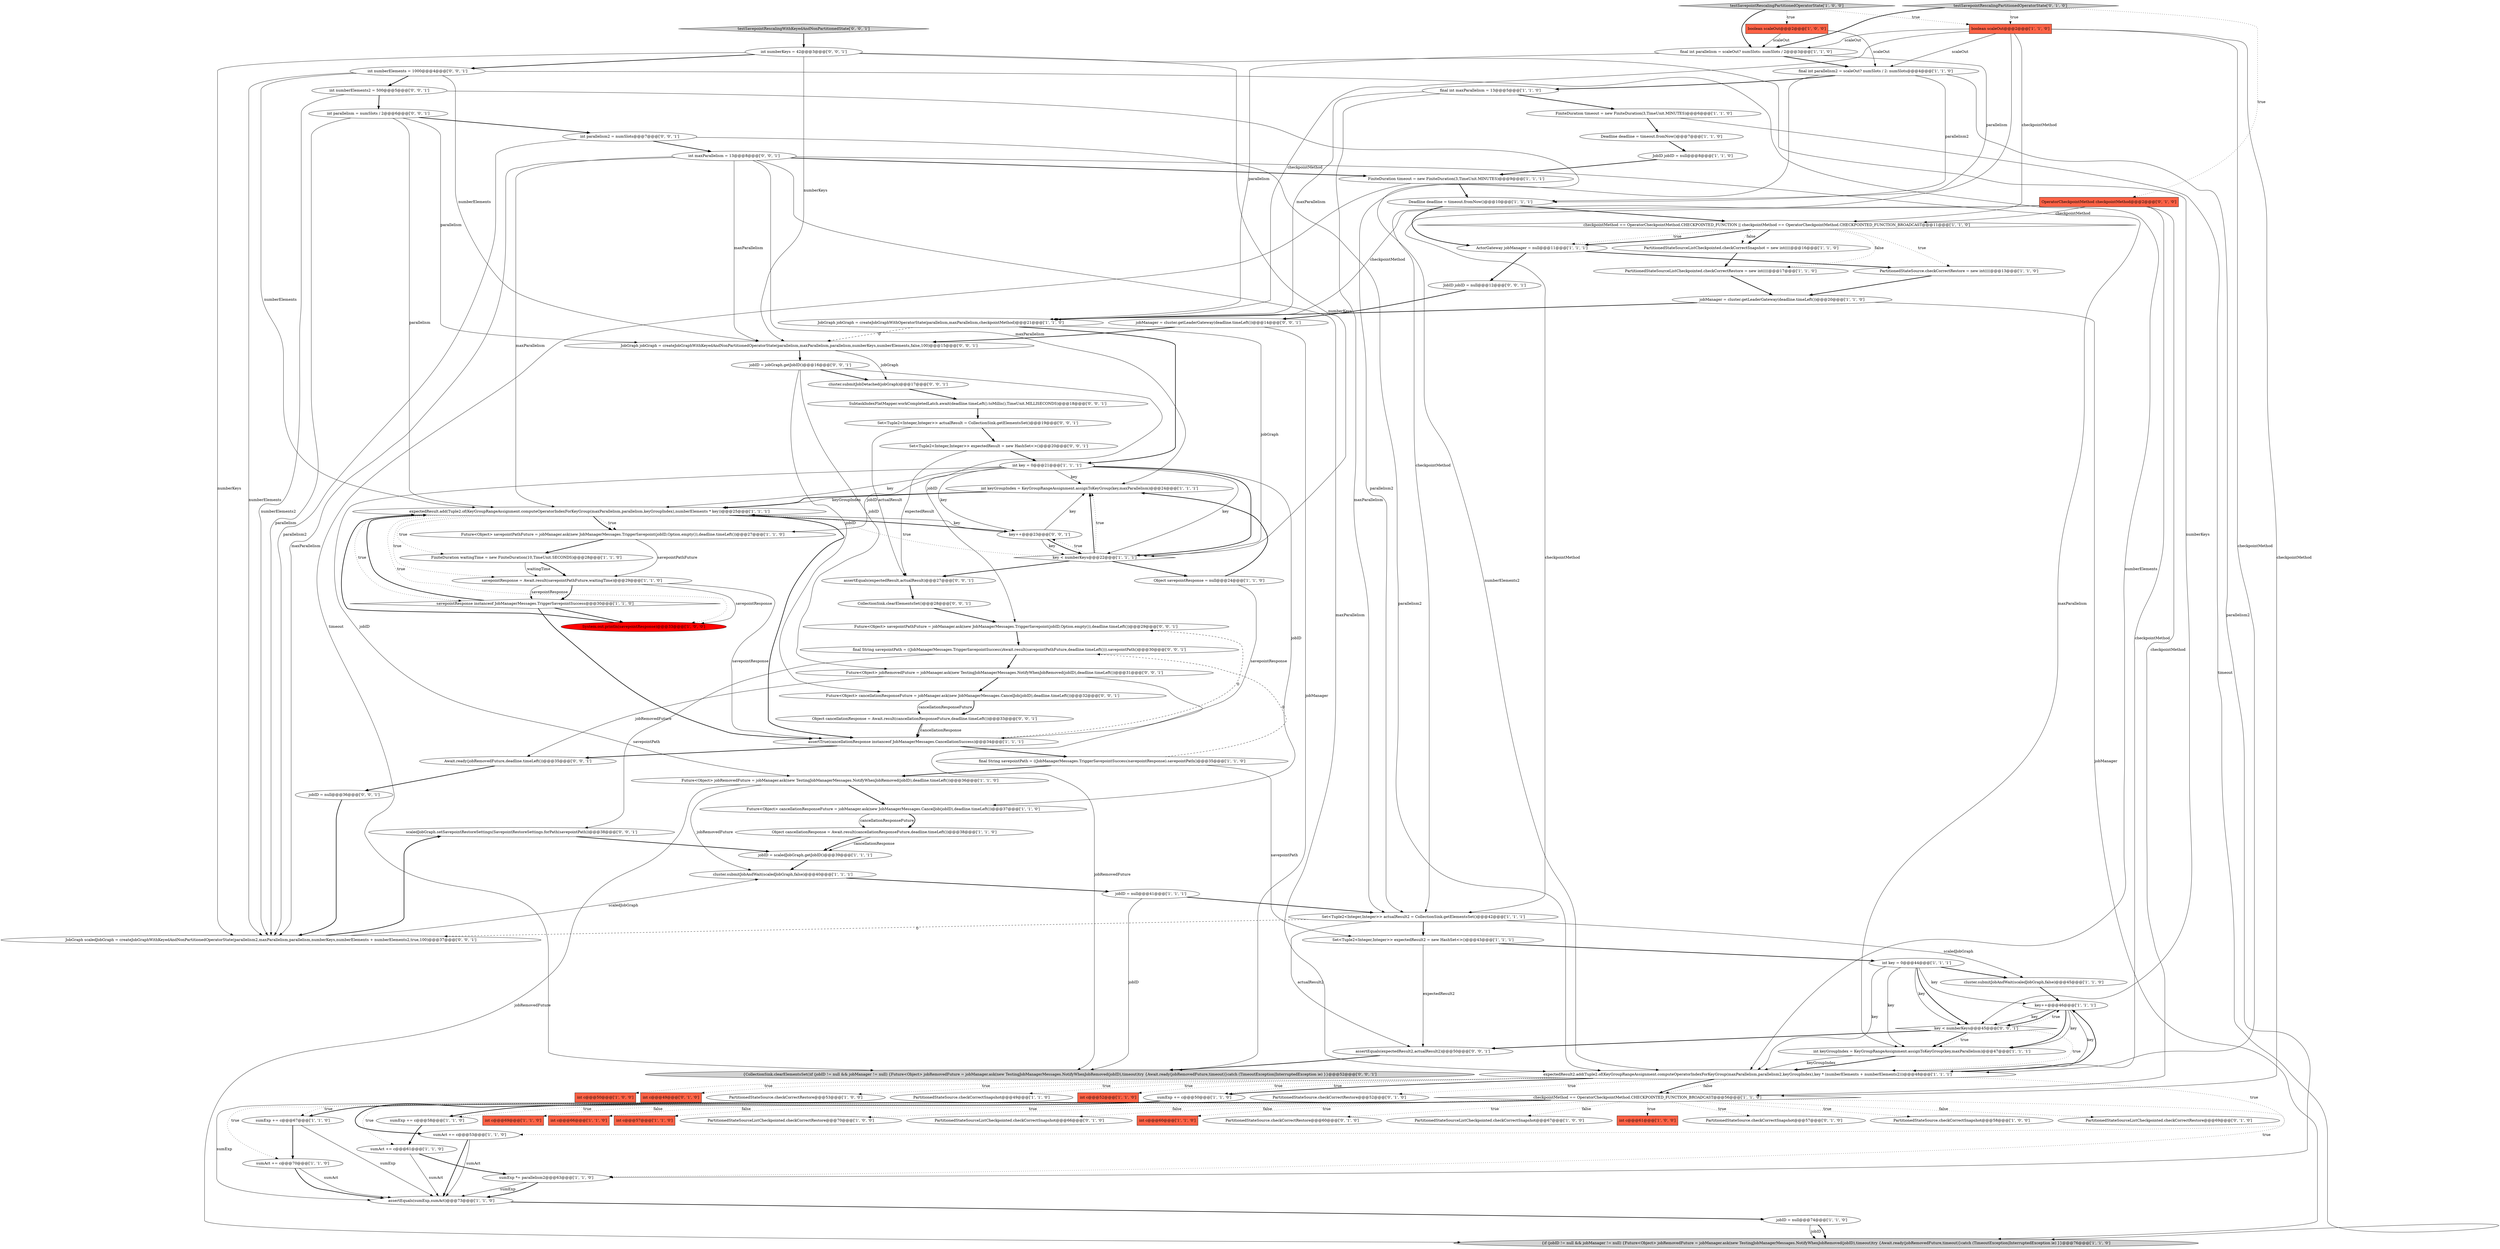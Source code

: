 digraph {
75 [style = filled, label = "assertEquals(expectedResult,actualResult)@@@27@@@['0', '0', '1']", fillcolor = white, shape = ellipse image = "AAA0AAABBB3BBB"];
13 [style = filled, label = "sumAct += c@@@70@@@['1', '1', '0']", fillcolor = white, shape = ellipse image = "AAA0AAABBB1BBB"];
34 [style = filled, label = "savepointResponse instanceof JobManagerMessages.TriggerSavepointSuccess@@@30@@@['1', '1', '0']", fillcolor = white, shape = diamond image = "AAA0AAABBB1BBB"];
45 [style = filled, label = "JobID jobID = null@@@8@@@['1', '1', '0']", fillcolor = white, shape = ellipse image = "AAA0AAABBB1BBB"];
69 [style = filled, label = "PartitionedStateSourceListCheckpointed.checkCorrectRestore@@@69@@@['0', '1', '0']", fillcolor = white, shape = ellipse image = "AAA0AAABBB2BBB"];
38 [style = filled, label = "int keyGroupIndex = KeyGroupRangeAssignment.assignToKeyGroup(key,maxParallelism)@@@24@@@['1', '1', '1']", fillcolor = white, shape = ellipse image = "AAA0AAABBB1BBB"];
36 [style = filled, label = "ActorGateway jobManager = null@@@11@@@['1', '1', '1']", fillcolor = white, shape = ellipse image = "AAA0AAABBB1BBB"];
71 [style = filled, label = "OperatorCheckpointMethod checkpointMethod@@@2@@@['0', '1', '0']", fillcolor = tomato, shape = box image = "AAA0AAABBB2BBB"];
102 [style = filled, label = "scaledJobGraph.setSavepointRestoreSettings(SavepointRestoreSettings.forPath(savepointPath))@@@38@@@['0', '0', '1']", fillcolor = white, shape = ellipse image = "AAA0AAABBB3BBB"];
64 [style = filled, label = "int c@@@52@@@['1', '1', '0']", fillcolor = tomato, shape = box image = "AAA0AAABBB1BBB"];
32 [style = filled, label = "key++@@@46@@@['1', '1', '1']", fillcolor = white, shape = ellipse image = "AAA0AAABBB1BBB"];
90 [style = filled, label = "JobID jobID = null@@@12@@@['0', '0', '1']", fillcolor = white, shape = ellipse image = "AAA0AAABBB3BBB"];
52 [style = filled, label = "boolean scaleOut@@@2@@@['1', '1', '0']", fillcolor = tomato, shape = box image = "AAA0AAABBB1BBB"];
92 [style = filled, label = "assertEquals(expectedResult2,actualResult2)@@@50@@@['0', '0', '1']", fillcolor = white, shape = ellipse image = "AAA0AAABBB3BBB"];
2 [style = filled, label = "expectedResult.add(Tuple2.of(KeyGroupRangeAssignment.computeOperatorIndexForKeyGroup(maxParallelism,parallelism,keyGroupIndex),numberElements * key))@@@25@@@['1', '1', '1']", fillcolor = white, shape = ellipse image = "AAA0AAABBB1BBB"];
87 [style = filled, label = "int numberElements = 1000@@@4@@@['0', '0', '1']", fillcolor = white, shape = ellipse image = "AAA0AAABBB3BBB"];
16 [style = filled, label = "cluster.submitJobAndWait(scaledJobGraph,false)@@@45@@@['1', '1', '0']", fillcolor = white, shape = ellipse image = "AAA0AAABBB1BBB"];
18 [style = filled, label = "Future<Object> jobRemovedFuture = jobManager.ask(new TestingJobManagerMessages.NotifyWhenJobRemoved(jobID),deadline.timeLeft())@@@36@@@['1', '1', '0']", fillcolor = white, shape = ellipse image = "AAA0AAABBB1BBB"];
20 [style = filled, label = "Object cancellationResponse = Await.result(cancellationResponseFuture,deadline.timeLeft())@@@38@@@['1', '1', '0']", fillcolor = white, shape = ellipse image = "AAA0AAABBB1BBB"];
55 [style = filled, label = "int c@@@69@@@['1', '1', '0']", fillcolor = tomato, shape = box image = "AAA0AAABBB1BBB"];
25 [style = filled, label = "assertEquals(sumExp,sumAct)@@@73@@@['1', '1', '0']", fillcolor = white, shape = ellipse image = "AAA0AAABBB1BBB"];
23 [style = filled, label = "sumAct += c@@@61@@@['1', '1', '0']", fillcolor = white, shape = ellipse image = "AAA0AAABBB1BBB"];
7 [style = filled, label = "{if (jobID != null && jobManager != null) {Future<Object> jobRemovedFuture = jobManager.ask(new TestingJobManagerMessages.NotifyWhenJobRemoved(jobID),timeout)try {Await.ready(jobRemovedFuture,timeout)}catch (TimeoutException|InterruptedException ie) }}@@@76@@@['1', '1', '0']", fillcolor = lightgray, shape = ellipse image = "AAA0AAABBB1BBB"];
31 [style = filled, label = "jobManager = cluster.getLeaderGateway(deadline.timeLeft())@@@20@@@['1', '1', '0']", fillcolor = white, shape = ellipse image = "AAA0AAABBB1BBB"];
85 [style = filled, label = "Set<Tuple2<Integer,Integer>> actualResult = CollectionSink.getElementsSet()@@@19@@@['0', '0', '1']", fillcolor = white, shape = ellipse image = "AAA0AAABBB3BBB"];
89 [style = filled, label = "testSavepointRescalingWithKeyedAndNonPartitionedState['0', '0', '1']", fillcolor = lightgray, shape = diamond image = "AAA0AAABBB3BBB"];
44 [style = filled, label = "assertTrue(cancellationResponse instanceof JobManagerMessages.CancellationSuccess)@@@34@@@['1', '1', '1']", fillcolor = white, shape = ellipse image = "AAA0AAABBB1BBB"];
42 [style = filled, label = "savepointResponse = Await.result(savepointPathFuture,waitingTime)@@@29@@@['1', '1', '0']", fillcolor = white, shape = ellipse image = "AAA0AAABBB1BBB"];
41 [style = filled, label = "PartitionedStateSource.checkCorrectRestore = new int((((@@@13@@@['1', '1', '0']", fillcolor = white, shape = ellipse image = "AAA0AAABBB1BBB"];
27 [style = filled, label = "int c@@@66@@@['1', '1', '0']", fillcolor = tomato, shape = box image = "AAA0AAABBB1BBB"];
91 [style = filled, label = "JobGraph scaledJobGraph = createJobGraphWithKeyedAndNonPartitionedOperatorState(parallelism2,maxParallelism,parallelism,numberKeys,numberElements + numberElements2,true,100)@@@37@@@['0', '0', '1']", fillcolor = white, shape = ellipse image = "AAA0AAABBB3BBB"];
96 [style = filled, label = "int numberKeys = 42@@@3@@@['0', '0', '1']", fillcolor = white, shape = ellipse image = "AAA0AAABBB3BBB"];
59 [style = filled, label = "int c@@@57@@@['1', '1', '0']", fillcolor = tomato, shape = box image = "AAA0AAABBB1BBB"];
39 [style = filled, label = "jobID = null@@@41@@@['1', '1', '1']", fillcolor = white, shape = ellipse image = "AAA0AAABBB1BBB"];
50 [style = filled, label = "PartitionedStateSourceListCheckpointed.checkCorrectRestore@@@70@@@['1', '0', '0']", fillcolor = white, shape = ellipse image = "AAA0AAABBB1BBB"];
30 [style = filled, label = "FiniteDuration waitingTime = new FiniteDuration(10,TimeUnit.SECONDS)@@@28@@@['1', '1', '0']", fillcolor = white, shape = ellipse image = "AAA0AAABBB1BBB"];
65 [style = filled, label = "expectedResult2.add(Tuple2.of(KeyGroupRangeAssignment.computeOperatorIndexForKeyGroup(maxParallelism,parallelism2,keyGroupIndex),key * (numberElements + numberElements2)))@@@48@@@['1', '1', '1']", fillcolor = white, shape = ellipse image = "AAA0AAABBB1BBB"];
67 [style = filled, label = "PartitionedStateSourceListCheckpointed.checkCorrectSnapshot@@@66@@@['0', '1', '0']", fillcolor = white, shape = ellipse image = "AAA0AAABBB2BBB"];
17 [style = filled, label = "sumAct += c@@@53@@@['1', '1', '0']", fillcolor = white, shape = ellipse image = "AAA0AAABBB1BBB"];
51 [style = filled, label = "checkpointMethod == OperatorCheckpointMethod.CHECKPOINTED_FUNCTION_BROADCAST@@@56@@@['1', '1', '0']", fillcolor = white, shape = diamond image = "AAA0AAABBB1BBB"];
26 [style = filled, label = "jobID = null@@@74@@@['1', '1', '0']", fillcolor = white, shape = ellipse image = "AAA0AAABBB1BBB"];
46 [style = filled, label = "Deadline deadline = timeout.fromNow()@@@10@@@['1', '1', '1']", fillcolor = white, shape = ellipse image = "AAA0AAABBB1BBB"];
29 [style = filled, label = "sumExp += c@@@58@@@['1', '1', '0']", fillcolor = white, shape = ellipse image = "AAA0AAABBB1BBB"];
58 [style = filled, label = "final int parallelism = scaleOut? numSlots: numSlots / 2@@@3@@@['1', '1', '0']", fillcolor = white, shape = ellipse image = "AAA0AAABBB1BBB"];
19 [style = filled, label = "sumExp += c@@@50@@@['1', '1', '0']", fillcolor = white, shape = ellipse image = "AAA0AAABBB1BBB"];
47 [style = filled, label = "int key = 0@@@44@@@['1', '1', '1']", fillcolor = white, shape = ellipse image = "AAA0AAABBB1BBB"];
61 [style = filled, label = "JobGraph jobGraph = createJobGraphWithOperatorState(parallelism,maxParallelism,checkpointMethod)@@@21@@@['1', '1', '0']", fillcolor = white, shape = ellipse image = "AAA0AAABBB1BBB"];
37 [style = filled, label = "sumExp *= parallelism2@@@63@@@['1', '1', '0']", fillcolor = white, shape = ellipse image = "AAA0AAABBB1BBB"];
54 [style = filled, label = "int key = 0@@@21@@@['1', '1', '1']", fillcolor = white, shape = ellipse image = "AAA0AAABBB1BBB"];
11 [style = filled, label = "final int maxParallelism = 13@@@5@@@['1', '1', '0']", fillcolor = white, shape = ellipse image = "AAA0AAABBB1BBB"];
72 [style = filled, label = "PartitionedStateSource.checkCorrectRestore@@@52@@@['0', '1', '0']", fillcolor = white, shape = ellipse image = "AAA0AAABBB2BBB"];
40 [style = filled, label = "int c@@@50@@@['1', '0', '0']", fillcolor = tomato, shape = box image = "AAA0AAABBB1BBB"];
10 [style = filled, label = "int c@@@60@@@['1', '1', '0']", fillcolor = tomato, shape = box image = "AAA0AAABBB1BBB"];
4 [style = filled, label = "key < numberKeys@@@22@@@['1', '1', '1']", fillcolor = white, shape = diamond image = "AAA0AAABBB1BBB"];
88 [style = filled, label = "SubtaskIndexFlatMapper.workCompletedLatch.await(deadline.timeLeft().toMillis(),TimeUnit.MILLISECONDS)@@@18@@@['0', '0', '1']", fillcolor = white, shape = ellipse image = "AAA0AAABBB3BBB"];
15 [style = filled, label = "boolean scaleOut@@@2@@@['1', '0', '0']", fillcolor = tomato, shape = box image = "AAA0AAABBB1BBB"];
86 [style = filled, label = "Object cancellationResponse = Await.result(cancellationResponseFuture,deadline.timeLeft())@@@33@@@['0', '0', '1']", fillcolor = white, shape = ellipse image = "AAA0AAABBB3BBB"];
49 [style = filled, label = "Deadline deadline = timeout.fromNow()@@@7@@@['1', '1', '0']", fillcolor = white, shape = ellipse image = "AAA0AAABBB1BBB"];
14 [style = filled, label = "final int parallelism2 = scaleOut? numSlots / 2: numSlots@@@4@@@['1', '1', '0']", fillcolor = white, shape = ellipse image = "AAA0AAABBB1BBB"];
66 [style = filled, label = "PartitionedStateSource.checkCorrectRestore@@@60@@@['0', '1', '0']", fillcolor = white, shape = ellipse image = "AAA0AAABBB2BBB"];
62 [style = filled, label = "Set<Tuple2<Integer,Integer>> actualResult2 = CollectionSink.getElementsSet()@@@42@@@['1', '1', '1']", fillcolor = white, shape = ellipse image = "AAA0AAABBB1BBB"];
94 [style = filled, label = "CollectionSink.clearElementsSet()@@@28@@@['0', '0', '1']", fillcolor = white, shape = ellipse image = "AAA0AAABBB3BBB"];
1 [style = filled, label = "FiniteDuration timeout = new FiniteDuration(3,TimeUnit.MINUTES)@@@6@@@['1', '1', '0']", fillcolor = white, shape = ellipse image = "AAA0AAABBB1BBB"];
80 [style = filled, label = "jobID = null@@@36@@@['0', '0', '1']", fillcolor = white, shape = ellipse image = "AAA0AAABBB3BBB"];
83 [style = filled, label = "Set<Tuple2<Integer,Integer>> expectedResult = new HashSet<>()@@@20@@@['0', '0', '1']", fillcolor = white, shape = ellipse image = "AAA0AAABBB3BBB"];
95 [style = filled, label = "jobID = jobGraph.getJobID()@@@16@@@['0', '0', '1']", fillcolor = white, shape = ellipse image = "AAA0AAABBB3BBB"];
8 [style = filled, label = "testSavepointRescalingPartitionedOperatorState['1', '0', '0']", fillcolor = lightgray, shape = diamond image = "AAA0AAABBB1BBB"];
99 [style = filled, label = "int parallelism = numSlots / 2@@@6@@@['0', '0', '1']", fillcolor = white, shape = ellipse image = "AAA0AAABBB3BBB"];
28 [style = filled, label = "Future<Object> cancellationResponseFuture = jobManager.ask(new JobManagerMessages.CancelJob(jobID),deadline.timeLeft())@@@37@@@['1', '1', '0']", fillcolor = white, shape = ellipse image = "AAA0AAABBB1BBB"];
77 [style = filled, label = "cluster.submitJobDetached(jobGraph)@@@17@@@['0', '0', '1']", fillcolor = white, shape = ellipse image = "AAA0AAABBB3BBB"];
74 [style = filled, label = "int parallelism2 = numSlots@@@7@@@['0', '0', '1']", fillcolor = white, shape = ellipse image = "AAA0AAABBB3BBB"];
48 [style = filled, label = "FiniteDuration timeout = new FiniteDuration(3,TimeUnit.MINUTES)@@@9@@@['1', '1', '1']", fillcolor = white, shape = ellipse image = "AAA0AAABBB1BBB"];
68 [style = filled, label = "testSavepointRescalingPartitionedOperatorState['0', '1', '0']", fillcolor = lightgray, shape = diamond image = "AAA0AAABBB2BBB"];
97 [style = filled, label = "Future<Object> cancellationResponseFuture = jobManager.ask(new JobManagerMessages.CancelJob(jobID),deadline.timeLeft())@@@32@@@['0', '0', '1']", fillcolor = white, shape = ellipse image = "AAA0AAABBB3BBB"];
70 [style = filled, label = "int c@@@49@@@['0', '1', '0']", fillcolor = tomato, shape = box image = "AAA0AAABBB2BBB"];
53 [style = filled, label = "PartitionedStateSource.checkCorrectRestore@@@53@@@['1', '0', '0']", fillcolor = white, shape = ellipse image = "AAA0AAABBB1BBB"];
56 [style = filled, label = "PartitionedStateSource.checkCorrectSnapshot@@@49@@@['1', '1', '0']", fillcolor = white, shape = ellipse image = "AAA0AAABBB1BBB"];
82 [style = filled, label = "final String savepointPath = ((JobManagerMessages.TriggerSavepointSuccess)Await.result(savepointPathFuture,deadline.timeLeft())).savepointPath()@@@30@@@['0', '0', '1']", fillcolor = white, shape = ellipse image = "AAA0AAABBB3BBB"];
21 [style = filled, label = "PartitionedStateSourceListCheckpointed.checkCorrectSnapshot@@@67@@@['1', '0', '0']", fillcolor = white, shape = ellipse image = "AAA0AAABBB1BBB"];
76 [style = filled, label = "Future<Object> savepointPathFuture = jobManager.ask(new JobManagerMessages.TriggerSavepoint(jobID,Option.empty()),deadline.timeLeft())@@@29@@@['0', '0', '1']", fillcolor = white, shape = ellipse image = "AAA0AAABBB3BBB"];
0 [style = filled, label = "int c@@@61@@@['1', '0', '0']", fillcolor = tomato, shape = box image = "AAA0AAABBB1BBB"];
35 [style = filled, label = "checkpointMethod == OperatorCheckpointMethod.CHECKPOINTED_FUNCTION || checkpointMethod == OperatorCheckpointMethod.CHECKPOINTED_FUNCTION_BROADCAST@@@11@@@['1', '1', '0']", fillcolor = white, shape = diamond image = "AAA0AAABBB1BBB"];
79 [style = filled, label = "int numberElements2 = 500@@@5@@@['0', '0', '1']", fillcolor = white, shape = ellipse image = "AAA0AAABBB3BBB"];
84 [style = filled, label = "{CollectionSink.clearElementsSet()if (jobID != null && jobManager != null) {Future<Object> jobRemovedFuture = jobManager.ask(new TestingJobManagerMessages.NotifyWhenJobRemoved(jobID),timeout)try {Await.ready(jobRemovedFuture,timeout)}catch (TimeoutException|InterruptedException ie) }}@@@52@@@['0', '0', '1']", fillcolor = lightgray, shape = ellipse image = "AAA0AAABBB3BBB"];
101 [style = filled, label = "key++@@@23@@@['0', '0', '1']", fillcolor = white, shape = ellipse image = "AAA0AAABBB3BBB"];
73 [style = filled, label = "PartitionedStateSource.checkCorrectSnapshot@@@57@@@['0', '1', '0']", fillcolor = white, shape = ellipse image = "AAA0AAABBB2BBB"];
5 [style = filled, label = "Set<Tuple2<Integer,Integer>> expectedResult2 = new HashSet<>()@@@43@@@['1', '1', '1']", fillcolor = white, shape = ellipse image = "AAA0AAABBB1BBB"];
78 [style = filled, label = "Future<Object> jobRemovedFuture = jobManager.ask(new TestingJobManagerMessages.NotifyWhenJobRemoved(jobID),deadline.timeLeft())@@@31@@@['0', '0', '1']", fillcolor = white, shape = ellipse image = "AAA0AAABBB3BBB"];
57 [style = filled, label = "System.out.println(savepointResponse)@@@33@@@['1', '0', '0']", fillcolor = red, shape = ellipse image = "AAA1AAABBB1BBB"];
43 [style = filled, label = "PartitionedStateSourceListCheckpointed.checkCorrectSnapshot = new int((((@@@16@@@['1', '1', '0']", fillcolor = white, shape = ellipse image = "AAA0AAABBB1BBB"];
81 [style = filled, label = "Await.ready(jobRemovedFuture,deadline.timeLeft())@@@35@@@['0', '0', '1']", fillcolor = white, shape = ellipse image = "AAA0AAABBB3BBB"];
60 [style = filled, label = "final String savepointPath = ((JobManagerMessages.TriggerSavepointSuccess)savepointResponse).savepointPath()@@@35@@@['1', '1', '0']", fillcolor = white, shape = ellipse image = "AAA0AAABBB1BBB"];
100 [style = filled, label = "JobGraph jobGraph = createJobGraphWithKeyedAndNonPartitionedOperatorState(parallelism,maxParallelism,parallelism,numberKeys,numberElements,false,100)@@@15@@@['0', '0', '1']", fillcolor = white, shape = ellipse image = "AAA0AAABBB3BBB"];
93 [style = filled, label = "int maxParallelism = 13@@@8@@@['0', '0', '1']", fillcolor = white, shape = ellipse image = "AAA0AAABBB3BBB"];
12 [style = filled, label = "int keyGroupIndex = KeyGroupRangeAssignment.assignToKeyGroup(key,maxParallelism)@@@47@@@['1', '1', '1']", fillcolor = white, shape = ellipse image = "AAA0AAABBB1BBB"];
3 [style = filled, label = "jobID = scaledJobGraph.getJobID()@@@39@@@['1', '1', '1']", fillcolor = white, shape = ellipse image = "AAA0AAABBB1BBB"];
9 [style = filled, label = "PartitionedStateSourceListCheckpointed.checkCorrectRestore = new int((((@@@17@@@['1', '1', '0']", fillcolor = white, shape = ellipse image = "AAA0AAABBB1BBB"];
103 [style = filled, label = "jobManager = cluster.getLeaderGateway(deadline.timeLeft())@@@14@@@['0', '0', '1']", fillcolor = white, shape = ellipse image = "AAA0AAABBB3BBB"];
22 [style = filled, label = "Future<Object> savepointPathFuture = jobManager.ask(new JobManagerMessages.TriggerSavepoint(jobID,Option.empty()),deadline.timeLeft())@@@27@@@['1', '1', '0']", fillcolor = white, shape = ellipse image = "AAA0AAABBB1BBB"];
6 [style = filled, label = "sumExp += c@@@67@@@['1', '1', '0']", fillcolor = white, shape = ellipse image = "AAA0AAABBB1BBB"];
33 [style = filled, label = "cluster.submitJobAndWait(scaledJobGraph,false)@@@40@@@['1', '1', '1']", fillcolor = white, shape = ellipse image = "AAA0AAABBB1BBB"];
63 [style = filled, label = "Object savepointResponse = null@@@24@@@['1', '1', '0']", fillcolor = white, shape = ellipse image = "AAA0AAABBB1BBB"];
24 [style = filled, label = "PartitionedStateSource.checkCorrectSnapshot@@@58@@@['1', '0', '0']", fillcolor = white, shape = ellipse image = "AAA0AAABBB1BBB"];
98 [style = filled, label = "key < numberKeys@@@45@@@['0', '0', '1']", fillcolor = white, shape = diamond image = "AAA0AAABBB3BBB"];
94->76 [style = bold, label=""];
47->32 [style = solid, label="key"];
28->20 [style = solid, label="cancellationResponseFuture"];
87->91 [style = solid, label="numberElements"];
17->25 [style = bold, label=""];
71->51 [style = solid, label="checkpointMethod"];
39->62 [style = bold, label=""];
95->77 [style = bold, label=""];
51->37 [style = dotted, label="true"];
93->48 [style = bold, label=""];
95->97 [style = solid, label="jobID"];
4->38 [style = dotted, label="true"];
65->64 [style = dotted, label="true"];
87->100 [style = solid, label="numberElements"];
77->88 [style = bold, label=""];
97->86 [style = solid, label="cancellationResponseFuture"];
4->63 [style = bold, label=""];
28->20 [style = bold, label=""];
98->12 [style = bold, label=""];
2->22 [style = dotted, label="true"];
32->12 [style = bold, label=""];
63->44 [style = solid, label="savepointResponse"];
35->9 [style = dotted, label="false"];
13->25 [style = solid, label="sumAct"];
18->33 [style = solid, label="jobRemovedFuture"];
31->61 [style = bold, label=""];
38->2 [style = solid, label="keyGroupIndex"];
101->38 [style = solid, label="key"];
96->100 [style = solid, label="numberKeys"];
51->67 [style = dotted, label="false"];
52->65 [style = solid, label="checkpointMethod"];
68->71 [style = dotted, label="true"];
75->94 [style = bold, label=""];
35->43 [style = bold, label=""];
74->91 [style = solid, label="parallelism2"];
45->48 [style = bold, label=""];
11->62 [style = solid, label="maxParallelism"];
65->53 [style = dotted, label="true"];
22->30 [style = bold, label=""];
62->92 [style = solid, label="actualResult2"];
96->87 [style = bold, label=""];
52->14 [style = solid, label="scaleOut"];
65->51 [style = bold, label=""];
4->75 [style = bold, label=""];
95->76 [style = solid, label="jobID"];
52->61 [style = solid, label="checkpointMethod"];
47->65 [style = solid, label="key"];
79->91 [style = solid, label="numberElements2"];
54->38 [style = solid, label="key"];
8->52 [style = dotted, label="true"];
74->65 [style = solid, label="parallelism2"];
51->69 [style = dotted, label="false"];
78->81 [style = solid, label="jobRemovedFuture"];
58->46 [style = solid, label="parallelism"];
34->2 [style = bold, label=""];
2->44 [style = bold, label=""];
93->65 [style = solid, label="maxParallelism"];
93->38 [style = solid, label="maxParallelism"];
65->70 [style = dotted, label="true"];
65->19 [style = bold, label=""];
58->61 [style = solid, label="parallelism"];
62->91 [style = dashed, label="0"];
63->38 [style = bold, label=""];
87->65 [style = solid, label="numberElements"];
54->101 [style = solid, label="key"];
44->76 [style = dashed, label="0"];
61->4 [style = solid, label="jobGraph"];
93->100 [style = solid, label="maxParallelism"];
14->11 [style = bold, label=""];
48->84 [style = solid, label="timeout"];
51->23 [style = dotted, label="true"];
13->25 [style = bold, label=""];
78->97 [style = bold, label=""];
4->38 [style = bold, label=""];
26->7 [style = bold, label=""];
36->41 [style = bold, label=""];
37->25 [style = solid, label="sumExp"];
71->62 [style = solid, label="checkpointMethod"];
51->24 [style = dotted, label="true"];
62->5 [style = bold, label=""];
89->96 [style = bold, label=""];
30->42 [style = bold, label=""];
99->91 [style = solid, label="parallelism"];
46->36 [style = bold, label=""];
1->49 [style = bold, label=""];
16->32 [style = bold, label=""];
20->3 [style = bold, label=""];
3->33 [style = bold, label=""];
87->2 [style = solid, label="numberElements"];
29->23 [style = bold, label=""];
99->74 [style = bold, label=""];
93->12 [style = solid, label="maxParallelism"];
18->28 [style = bold, label=""];
14->62 [style = solid, label="parallelism2"];
38->2 [style = bold, label=""];
78->84 [style = solid, label="jobRemovedFuture"];
6->25 [style = solid, label="sumExp"];
52->35 [style = solid, label="checkpointMethod"];
83->54 [style = bold, label=""];
65->72 [style = dotted, label="true"];
65->56 [style = dotted, label="true"];
81->80 [style = bold, label=""];
44->81 [style = bold, label=""];
23->37 [style = bold, label=""];
79->65 [style = solid, label="numberElements2"];
12->65 [style = bold, label=""];
97->86 [style = bold, label=""];
11->61 [style = solid, label="maxParallelism"];
30->42 [style = solid, label="waitingTime"];
99->2 [style = solid, label="parallelism"];
103->100 [style = bold, label=""];
18->7 [style = solid, label="jobRemovedFuture"];
51->29 [style = dotted, label="true"];
25->26 [style = bold, label=""];
35->43 [style = dotted, label="false"];
92->84 [style = bold, label=""];
52->51 [style = solid, label="checkpointMethod"];
87->79 [style = bold, label=""];
79->99 [style = bold, label=""];
76->82 [style = bold, label=""];
68->52 [style = dotted, label="true"];
93->2 [style = solid, label="maxParallelism"];
57->2 [style = bold, label=""];
47->16 [style = bold, label=""];
80->91 [style = bold, label=""];
65->17 [style = dotted, label="true"];
4->2 [style = dotted, label="true"];
60->82 [style = dashed, label="0"];
34->57 [style = bold, label=""];
54->18 [style = solid, label="jobID"];
49->45 [style = bold, label=""];
5->92 [style = solid, label="expectedResult2"];
65->40 [style = dotted, label="true"];
90->103 [style = bold, label=""];
14->37 [style = solid, label="parallelism2"];
42->44 [style = solid, label="savepointResponse"];
99->100 [style = solid, label="parallelism"];
65->19 [style = dotted, label="true"];
71->61 [style = solid, label="checkpointMethod"];
9->31 [style = bold, label=""];
26->7 [style = solid, label="jobID"];
58->14 [style = bold, label=""];
37->25 [style = bold, label=""];
91->102 [style = bold, label=""];
8->15 [style = dotted, label="true"];
2->57 [style = dotted, label="true"];
93->91 [style = solid, label="maxParallelism"];
51->6 [style = bold, label=""];
19->17 [style = bold, label=""];
47->98 [style = bold, label=""];
2->30 [style = dotted, label="true"];
4->101 [style = dotted, label="true"];
52->62 [style = solid, label="checkpointMethod"];
51->0 [style = dotted, label="true"];
43->9 [style = bold, label=""];
51->55 [style = dotted, label="false"];
71->35 [style = solid, label="checkpointMethod"];
32->12 [style = solid, label="key"];
74->93 [style = bold, label=""];
71->65 [style = solid, label="checkpointMethod"];
48->46 [style = bold, label=""];
51->29 [style = bold, label=""];
14->46 [style = solid, label="parallelism2"];
96->98 [style = solid, label="numberKeys"];
60->18 [style = bold, label=""];
100->95 [style = bold, label=""];
20->3 [style = solid, label="cancellationResponse"];
54->4 [style = solid, label="key"];
82->78 [style = bold, label=""];
42->57 [style = solid, label="savepointResponse"];
2->42 [style = dotted, label="true"];
65->51 [style = dotted, label="false"];
51->21 [style = dotted, label="false"];
19->25 [style = solid, label="sumExp"];
86->44 [style = bold, label=""];
32->98 [style = solid, label="key"];
6->13 [style = bold, label=""];
46->35 [style = bold, label=""];
34->44 [style = bold, label=""];
51->13 [style = dotted, label="true"];
35->41 [style = dotted, label="true"];
47->12 [style = solid, label="key"];
22->42 [style = solid, label="savepointPathFuture"];
51->50 [style = dotted, label="false"];
98->12 [style = dotted, label="true"];
41->31 [style = bold, label=""];
17->25 [style = solid, label="sumAct"];
32->65 [style = solid, label="key"];
61->54 [style = bold, label=""];
54->22 [style = solid, label="jobID"];
103->84 [style = solid, label="jobManager"];
85->83 [style = bold, label=""];
1->7 [style = solid, label="timeout"];
32->98 [style = bold, label=""];
51->66 [style = dotted, label="true"];
51->59 [style = dotted, label="true"];
51->6 [style = dotted, label="true"];
15->14 [style = solid, label="scaleOut"];
83->75 [style = solid, label="expectedResult"];
42->34 [style = bold, label=""];
91->33 [style = solid, label="scaledJobGraph"];
44->60 [style = bold, label=""];
98->92 [style = bold, label=""];
98->32 [style = dotted, label="true"];
62->16 [style = solid, label="scaledJobGraph"];
8->58 [style = bold, label=""];
11->1 [style = bold, label=""];
2->34 [style = dotted, label="true"];
15->58 [style = solid, label="scaleOut"];
52->58 [style = solid, label="scaleOut"];
101->4 [style = bold, label=""];
47->98 [style = solid, label="key"];
31->7 [style = solid, label="jobManager"];
100->77 [style = solid, label="jobGraph"];
35->36 [style = dotted, label="true"];
98->65 [style = dotted, label="true"];
61->100 [style = dashed, label="0"];
101->2 [style = solid, label="key"];
39->84 [style = solid, label="jobID"];
101->4 [style = solid, label="key"];
51->27 [style = dotted, label="false"];
51->10 [style = dotted, label="true"];
54->4 [style = bold, label=""];
82->102 [style = solid, label="savepointPath"];
5->47 [style = bold, label=""];
85->75 [style = solid, label="actualResult"];
96->4 [style = solid, label="numberKeys"];
54->2 [style = solid, label="key"];
96->91 [style = solid, label="numberKeys"];
51->73 [style = dotted, label="true"];
12->65 [style = solid, label="keyGroupIndex"];
33->39 [style = bold, label=""];
36->90 [style = bold, label=""];
60->5 [style = solid, label="savepointPath"];
95->78 [style = solid, label="jobID"];
86->44 [style = solid, label="cancellationResponse"];
54->28 [style = solid, label="jobID"];
88->85 [style = bold, label=""];
102->3 [style = bold, label=""];
35->36 [style = bold, label=""];
2->101 [style = bold, label=""];
23->25 [style = solid, label="sumAct"];
2->22 [style = bold, label=""];
42->34 [style = solid, label="savepointResponse"];
65->32 [style = bold, label=""];
68->58 [style = bold, label=""];
}
